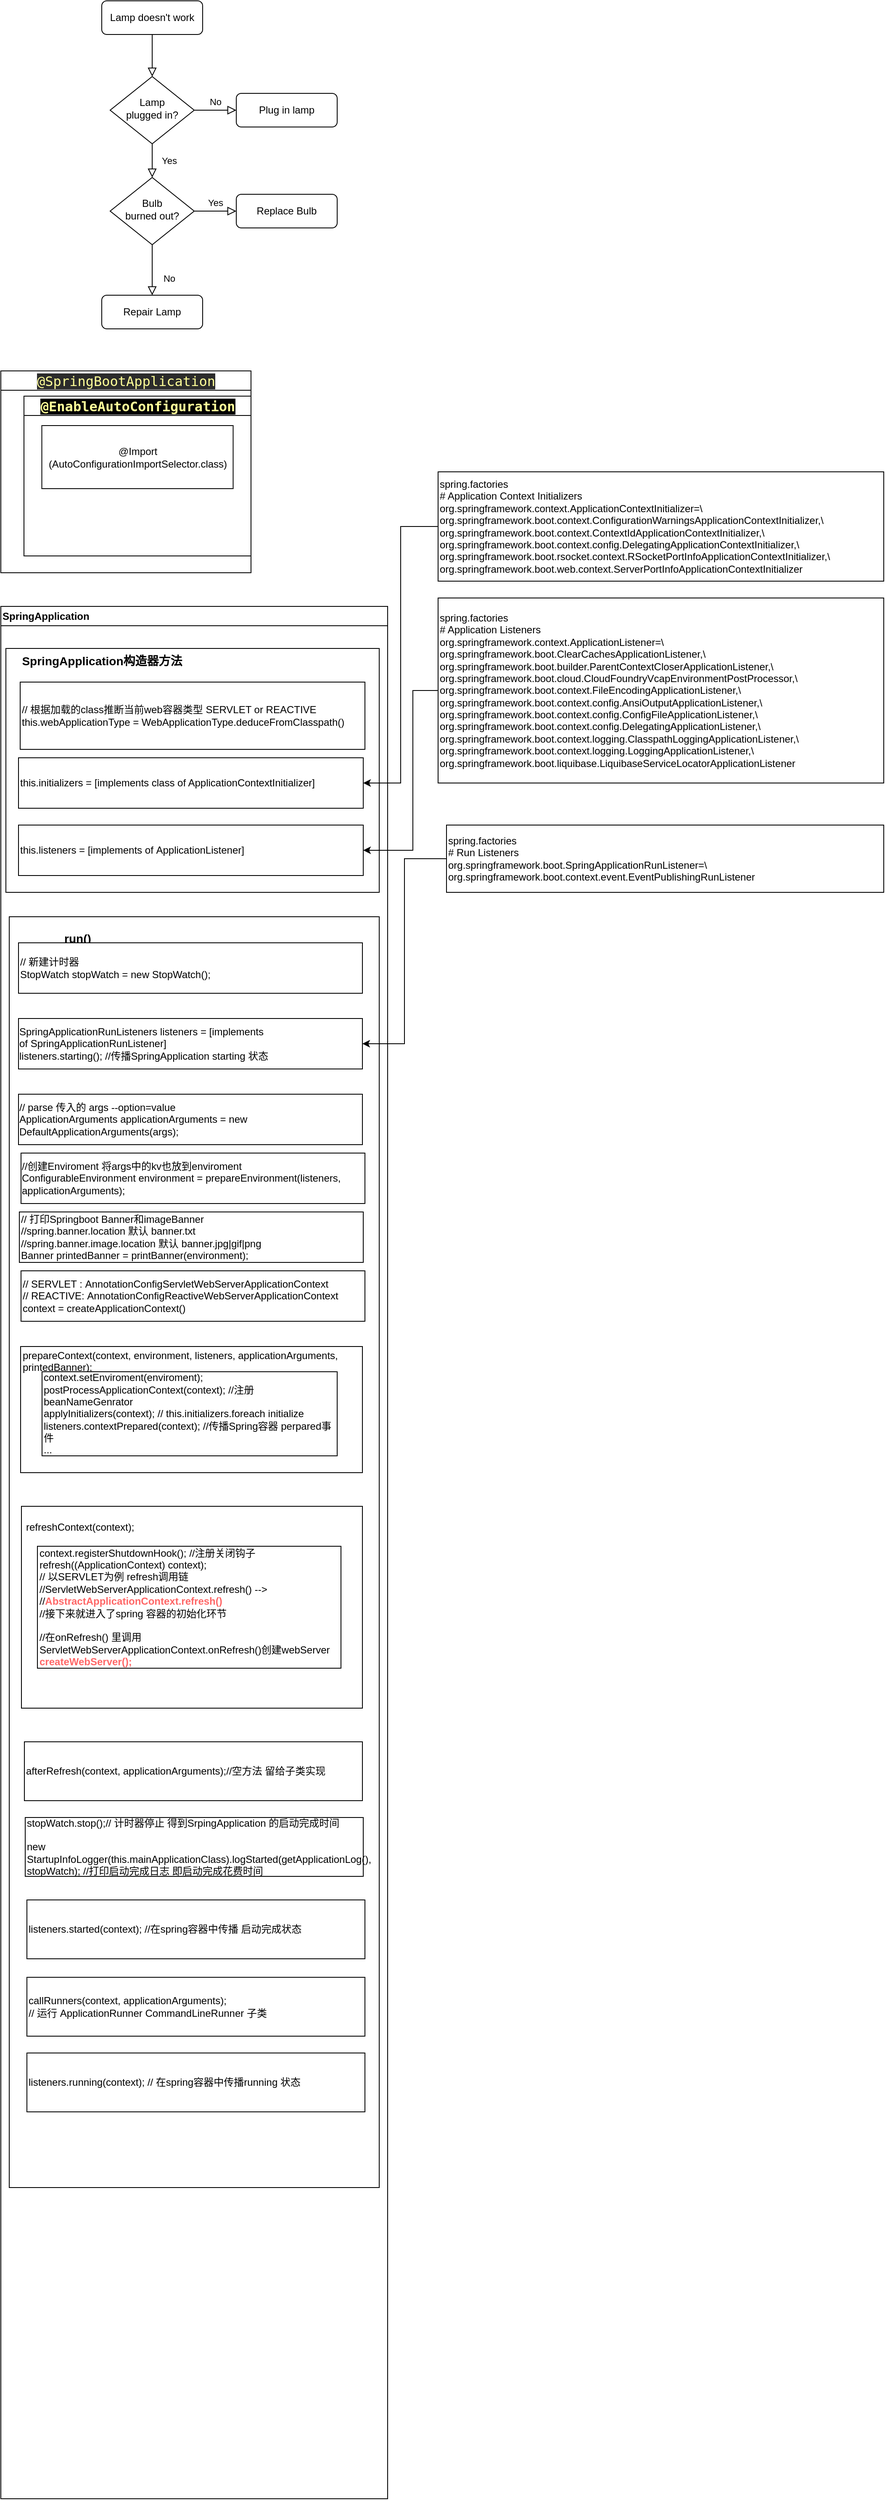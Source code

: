 <mxfile version="21.2.1" type="github">
  <diagram id="C5RBs43oDa-KdzZeNtuy" name="Page-1">
    <mxGraphModel dx="922" dy="591" grid="1" gridSize="10" guides="1" tooltips="1" connect="1" arrows="1" fold="1" page="1" pageScale="1" pageWidth="827" pageHeight="1169" math="0" shadow="0">
      <root>
        <mxCell id="WIyWlLk6GJQsqaUBKTNV-0" />
        <mxCell id="WIyWlLk6GJQsqaUBKTNV-1" parent="WIyWlLk6GJQsqaUBKTNV-0" />
        <mxCell id="WIyWlLk6GJQsqaUBKTNV-2" value="" style="rounded=0;html=1;jettySize=auto;orthogonalLoop=1;fontSize=11;endArrow=block;endFill=0;endSize=8;strokeWidth=1;shadow=0;labelBackgroundColor=none;edgeStyle=orthogonalEdgeStyle;" parent="WIyWlLk6GJQsqaUBKTNV-1" source="WIyWlLk6GJQsqaUBKTNV-3" target="WIyWlLk6GJQsqaUBKTNV-6" edge="1">
          <mxGeometry relative="1" as="geometry" />
        </mxCell>
        <mxCell id="WIyWlLk6GJQsqaUBKTNV-3" value="Lamp doesn&#39;t work" style="rounded=1;whiteSpace=wrap;html=1;fontSize=12;glass=0;strokeWidth=1;shadow=0;" parent="WIyWlLk6GJQsqaUBKTNV-1" vertex="1">
          <mxGeometry x="160" y="80" width="120" height="40" as="geometry" />
        </mxCell>
        <mxCell id="WIyWlLk6GJQsqaUBKTNV-4" value="Yes" style="rounded=0;html=1;jettySize=auto;orthogonalLoop=1;fontSize=11;endArrow=block;endFill=0;endSize=8;strokeWidth=1;shadow=0;labelBackgroundColor=none;edgeStyle=orthogonalEdgeStyle;" parent="WIyWlLk6GJQsqaUBKTNV-1" source="WIyWlLk6GJQsqaUBKTNV-6" target="WIyWlLk6GJQsqaUBKTNV-10" edge="1">
          <mxGeometry y="20" relative="1" as="geometry">
            <mxPoint as="offset" />
          </mxGeometry>
        </mxCell>
        <mxCell id="WIyWlLk6GJQsqaUBKTNV-5" value="No" style="edgeStyle=orthogonalEdgeStyle;rounded=0;html=1;jettySize=auto;orthogonalLoop=1;fontSize=11;endArrow=block;endFill=0;endSize=8;strokeWidth=1;shadow=0;labelBackgroundColor=none;" parent="WIyWlLk6GJQsqaUBKTNV-1" source="WIyWlLk6GJQsqaUBKTNV-6" target="WIyWlLk6GJQsqaUBKTNV-7" edge="1">
          <mxGeometry y="10" relative="1" as="geometry">
            <mxPoint as="offset" />
          </mxGeometry>
        </mxCell>
        <mxCell id="WIyWlLk6GJQsqaUBKTNV-6" value="Lamp&lt;br&gt;plugged in?" style="rhombus;whiteSpace=wrap;html=1;shadow=0;fontFamily=Helvetica;fontSize=12;align=center;strokeWidth=1;spacing=6;spacingTop=-4;" parent="WIyWlLk6GJQsqaUBKTNV-1" vertex="1">
          <mxGeometry x="170" y="170" width="100" height="80" as="geometry" />
        </mxCell>
        <mxCell id="WIyWlLk6GJQsqaUBKTNV-7" value="Plug in lamp" style="rounded=1;whiteSpace=wrap;html=1;fontSize=12;glass=0;strokeWidth=1;shadow=0;" parent="WIyWlLk6GJQsqaUBKTNV-1" vertex="1">
          <mxGeometry x="320" y="190" width="120" height="40" as="geometry" />
        </mxCell>
        <mxCell id="WIyWlLk6GJQsqaUBKTNV-8" value="No" style="rounded=0;html=1;jettySize=auto;orthogonalLoop=1;fontSize=11;endArrow=block;endFill=0;endSize=8;strokeWidth=1;shadow=0;labelBackgroundColor=none;edgeStyle=orthogonalEdgeStyle;" parent="WIyWlLk6GJQsqaUBKTNV-1" source="WIyWlLk6GJQsqaUBKTNV-10" target="WIyWlLk6GJQsqaUBKTNV-11" edge="1">
          <mxGeometry x="0.333" y="20" relative="1" as="geometry">
            <mxPoint as="offset" />
          </mxGeometry>
        </mxCell>
        <mxCell id="WIyWlLk6GJQsqaUBKTNV-9" value="Yes" style="edgeStyle=orthogonalEdgeStyle;rounded=0;html=1;jettySize=auto;orthogonalLoop=1;fontSize=11;endArrow=block;endFill=0;endSize=8;strokeWidth=1;shadow=0;labelBackgroundColor=none;" parent="WIyWlLk6GJQsqaUBKTNV-1" source="WIyWlLk6GJQsqaUBKTNV-10" target="WIyWlLk6GJQsqaUBKTNV-12" edge="1">
          <mxGeometry y="10" relative="1" as="geometry">
            <mxPoint as="offset" />
          </mxGeometry>
        </mxCell>
        <mxCell id="WIyWlLk6GJQsqaUBKTNV-10" value="Bulb&lt;br&gt;burned out?" style="rhombus;whiteSpace=wrap;html=1;shadow=0;fontFamily=Helvetica;fontSize=12;align=center;strokeWidth=1;spacing=6;spacingTop=-4;" parent="WIyWlLk6GJQsqaUBKTNV-1" vertex="1">
          <mxGeometry x="170" y="290" width="100" height="80" as="geometry" />
        </mxCell>
        <mxCell id="WIyWlLk6GJQsqaUBKTNV-11" value="Repair Lamp" style="rounded=1;whiteSpace=wrap;html=1;fontSize=12;glass=0;strokeWidth=1;shadow=0;" parent="WIyWlLk6GJQsqaUBKTNV-1" vertex="1">
          <mxGeometry x="160" y="430" width="120" height="40" as="geometry" />
        </mxCell>
        <mxCell id="WIyWlLk6GJQsqaUBKTNV-12" value="Replace Bulb" style="rounded=1;whiteSpace=wrap;html=1;fontSize=12;glass=0;strokeWidth=1;shadow=0;" parent="WIyWlLk6GJQsqaUBKTNV-1" vertex="1">
          <mxGeometry x="320" y="310" width="120" height="40" as="geometry" />
        </mxCell>
        <mxCell id="ttMFiYH-_PNSuwCw0Hvd-2" value="&lt;pre style=&quot;border-color: var(--border-color); font-weight: 400; text-align: left; background-color: rgb(43, 43, 43); font-family: &amp;quot;M+ 1mn&amp;quot;, monospace; font-size: 12pt;&quot;&gt;&lt;font style=&quot;border-color: var(--border-color);&quot; color=&quot;#ffff99&quot;&gt;@SpringBootApplication&lt;/font&gt;&lt;/pre&gt;" style="swimlane;whiteSpace=wrap;html=1;" parent="WIyWlLk6GJQsqaUBKTNV-1" vertex="1">
          <mxGeometry x="40" y="520" width="297.5" height="240" as="geometry" />
        </mxCell>
        <mxCell id="ttMFiYH-_PNSuwCw0Hvd-4" value="&lt;pre style=&quot;font-family: &amp;quot;M+ 1mn&amp;quot;, monospace; font-size: 12pt;&quot;&gt;&lt;span style=&quot;background-color: rgb(0, 0, 0);&quot;&gt;&lt;font color=&quot;#ffff99&quot;&gt;@EnableAutoConfiguration&lt;/font&gt;&lt;/span&gt;&lt;/pre&gt;" style="swimlane;whiteSpace=wrap;html=1;" parent="ttMFiYH-_PNSuwCw0Hvd-2" vertex="1">
          <mxGeometry x="27.5" y="30" width="270" height="190" as="geometry" />
        </mxCell>
        <mxCell id="ttMFiYH-_PNSuwCw0Hvd-6" value="@Import&lt;br&gt;(AutoConfigurationImportSelector.class)" style="whiteSpace=wrap;html=1;" parent="ttMFiYH-_PNSuwCw0Hvd-4" vertex="1">
          <mxGeometry x="21.25" y="35" width="227.5" height="75" as="geometry" />
        </mxCell>
        <mxCell id="s4y_qQUdnjhd9skRipB7-0" value="SpringApplication" style="swimlane;whiteSpace=wrap;html=1;align=left;" vertex="1" parent="WIyWlLk6GJQsqaUBKTNV-1">
          <mxGeometry x="40" y="800" width="460" height="2250" as="geometry" />
        </mxCell>
        <mxCell id="s4y_qQUdnjhd9skRipB7-11" value="" style="rounded=0;whiteSpace=wrap;html=1;" vertex="1" parent="s4y_qQUdnjhd9skRipB7-0">
          <mxGeometry x="6" y="50" width="444" height="290" as="geometry" />
        </mxCell>
        <mxCell id="s4y_qQUdnjhd9skRipB7-1" value="// 根据加载的class推断当前web容器类型 SERVLET or REACTIVE&lt;br&gt;this.webApplicationType =&amp;nbsp;WebApplicationType.deduceFromClasspath()" style="whiteSpace=wrap;html=1;align=left;" vertex="1" parent="s4y_qQUdnjhd9skRipB7-0">
          <mxGeometry x="23" y="90" width="410" height="80" as="geometry" />
        </mxCell>
        <mxCell id="s4y_qQUdnjhd9skRipB7-6" value="this.listeners = [implements of&amp;nbsp;ApplicationListener]" style="whiteSpace=wrap;html=1;align=left;" vertex="1" parent="s4y_qQUdnjhd9skRipB7-0">
          <mxGeometry x="21" y="260" width="410" height="60" as="geometry" />
        </mxCell>
        <mxCell id="s4y_qQUdnjhd9skRipB7-2" value="this.initializers = [implements class of ApplicationContextInitializer]" style="whiteSpace=wrap;html=1;align=left;" vertex="1" parent="s4y_qQUdnjhd9skRipB7-0">
          <mxGeometry x="21" y="180" width="410" height="60" as="geometry" />
        </mxCell>
        <mxCell id="s4y_qQUdnjhd9skRipB7-12" value="&lt;span style=&quot;font-size: 14px;&quot;&gt;&lt;b&gt;SpringApplication构造器方法&lt;/b&gt;&lt;/span&gt;" style="text;html=1;strokeColor=none;fillColor=none;align=center;verticalAlign=middle;whiteSpace=wrap;rounded=0;" vertex="1" parent="s4y_qQUdnjhd9skRipB7-0">
          <mxGeometry x="21" y="50" width="199" height="30" as="geometry" />
        </mxCell>
        <mxCell id="s4y_qQUdnjhd9skRipB7-13" value="" style="rounded=0;whiteSpace=wrap;html=1;" vertex="1" parent="s4y_qQUdnjhd9skRipB7-0">
          <mxGeometry x="10" y="369" width="440" height="1511" as="geometry" />
        </mxCell>
        <mxCell id="s4y_qQUdnjhd9skRipB7-14" value="run()" style="text;html=1;strokeColor=none;fillColor=none;align=center;verticalAlign=middle;whiteSpace=wrap;rounded=0;fontStyle=1;fontSize=14;" vertex="1" parent="s4y_qQUdnjhd9skRipB7-0">
          <mxGeometry x="22" y="380" width="139" height="30" as="geometry" />
        </mxCell>
        <mxCell id="s4y_qQUdnjhd9skRipB7-15" value="// 新建计时器&lt;br&gt;StopWatch stopWatch = new StopWatch();" style="rounded=0;whiteSpace=wrap;html=1;align=left;" vertex="1" parent="s4y_qQUdnjhd9skRipB7-0">
          <mxGeometry x="21" y="400" width="409" height="60" as="geometry" />
        </mxCell>
        <mxCell id="s4y_qQUdnjhd9skRipB7-16" value="&lt;div style=&quot;text-align: left;&quot;&gt;&lt;span style=&quot;background-color: initial;&quot;&gt;SpringApplicationRunListeners listeners = [implements of&amp;nbsp;SpringApplicationRunListener]&lt;/span&gt;&lt;/div&gt;&lt;div style=&quot;text-align: left;&quot;&gt;&lt;span style=&quot;background-color: initial;&quot;&gt;listeners.starting(); //传播SpringApplication starting 状态&amp;nbsp;&lt;/span&gt;&lt;/div&gt;" style="rounded=0;whiteSpace=wrap;html=1;" vertex="1" parent="s4y_qQUdnjhd9skRipB7-0">
          <mxGeometry x="21" y="490" width="409" height="60" as="geometry" />
        </mxCell>
        <mxCell id="s4y_qQUdnjhd9skRipB7-22" value="&lt;div style=&quot;text-align: left;&quot;&gt;// parse 传入的 args --option=value&lt;/div&gt;&lt;div style=&quot;text-align: left;&quot;&gt;ApplicationArguments applicationArguments = new DefaultApplicationArguments(args);&amp;nbsp;&lt;br&gt;&lt;/div&gt;" style="rounded=0;whiteSpace=wrap;html=1;" vertex="1" parent="s4y_qQUdnjhd9skRipB7-0">
          <mxGeometry x="21" y="580" width="409" height="60" as="geometry" />
        </mxCell>
        <mxCell id="s4y_qQUdnjhd9skRipB7-23" value="&lt;div style=&quot;text-align: left;&quot;&gt;//创建Enviroment 将args中的kv也放到enviroment&lt;/div&gt;&lt;div style=&quot;text-align: left;&quot;&gt;ConfigurableEnvironment environment = prepareEnvironment(listeners, applicationArguments);&lt;br&gt;&lt;/div&gt;" style="rounded=0;whiteSpace=wrap;html=1;" vertex="1" parent="s4y_qQUdnjhd9skRipB7-0">
          <mxGeometry x="24" y="650" width="409" height="60" as="geometry" />
        </mxCell>
        <mxCell id="s4y_qQUdnjhd9skRipB7-24" value="&lt;div style=&quot;&quot;&gt;// 打印Springboot Banner和imageBanner&lt;/div&gt;&lt;div style=&quot;&quot;&gt;//spring.banner.location 默认 banner.txt&lt;/div&gt;&lt;div style=&quot;&quot;&gt;//spring.banner.image.location 默认 banner.jpg|gif|png&lt;/div&gt;&lt;div style=&quot;&quot;&gt;Banner printedBanner = printBanner(environment);&lt;br&gt;&lt;/div&gt;" style="rounded=0;whiteSpace=wrap;html=1;align=left;" vertex="1" parent="s4y_qQUdnjhd9skRipB7-0">
          <mxGeometry x="22" y="720" width="409" height="60" as="geometry" />
        </mxCell>
        <mxCell id="s4y_qQUdnjhd9skRipB7-25" value="&lt;div style=&quot;&quot;&gt;// SERVLET :&amp;nbsp;AnnotationConfigServletWebServerApplicationContext&lt;/div&gt;&lt;div style=&quot;&quot;&gt;// REACTIVE:&amp;nbsp;AnnotationConfigReactiveWebServerApplicationContext&lt;/div&gt;&lt;div style=&quot;&quot;&gt;context = createApplicationContext()&lt;br&gt;&lt;/div&gt;" style="rounded=0;whiteSpace=wrap;html=1;align=left;" vertex="1" parent="s4y_qQUdnjhd9skRipB7-0">
          <mxGeometry x="24" y="790" width="409" height="60" as="geometry" />
        </mxCell>
        <mxCell id="s4y_qQUdnjhd9skRipB7-26" value="&lt;div style=&quot;&quot;&gt;&lt;br&gt;&lt;/div&gt;" style="rounded=0;whiteSpace=wrap;html=1;align=left;" vertex="1" parent="s4y_qQUdnjhd9skRipB7-0">
          <mxGeometry x="23.5" y="880" width="406.5" height="150" as="geometry" />
        </mxCell>
        <mxCell id="s4y_qQUdnjhd9skRipB7-27" value="&lt;div style=&quot;border-color: var(--border-color);&quot;&gt;prepareContext(context, environment, listeners, applicationArguments, printedBanner);&lt;br style=&quot;border-color: var(--border-color);&quot;&gt;&lt;/div&gt;&lt;div style=&quot;border-color: var(--border-color);&quot;&gt;&lt;br style=&quot;border-color: var(--border-color);&quot;&gt;&lt;/div&gt;" style="text;html=1;strokeColor=none;fillColor=none;align=left;verticalAlign=middle;whiteSpace=wrap;rounded=0;" vertex="1" parent="s4y_qQUdnjhd9skRipB7-0">
          <mxGeometry x="24" y="880" width="400" height="50" as="geometry" />
        </mxCell>
        <mxCell id="s4y_qQUdnjhd9skRipB7-28" value="context.setEnviroment(enviroment);&lt;br&gt;postProcessApplicationContext(context); //注册beanNameGenrator&lt;br&gt;&lt;span style=&quot;background-color: initial;&quot;&gt;		&lt;/span&gt;&lt;span style=&quot;background-color: initial;&quot;&gt;applyInitializers(context); // this.initializers.foreach initialize&lt;br&gt;&lt;/span&gt;listeners.contextPrepared(context); //传播Spring容器 perpared事件&lt;br&gt;...&lt;br&gt;" style="rounded=0;whiteSpace=wrap;html=1;align=left;" vertex="1" parent="s4y_qQUdnjhd9skRipB7-0">
          <mxGeometry x="49" y="910" width="351" height="100" as="geometry" />
        </mxCell>
        <mxCell id="s4y_qQUdnjhd9skRipB7-29" value="&lt;div style=&quot;&quot;&gt;&lt;br&gt;&lt;/div&gt;" style="rounded=0;whiteSpace=wrap;html=1;align=left;" vertex="1" parent="s4y_qQUdnjhd9skRipB7-0">
          <mxGeometry x="24.5" y="1070" width="405.5" height="240" as="geometry" />
        </mxCell>
        <mxCell id="s4y_qQUdnjhd9skRipB7-30" value="refreshContext(context);" style="text;html=1;strokeColor=none;fillColor=none;align=left;verticalAlign=middle;whiteSpace=wrap;rounded=0;" vertex="1" parent="s4y_qQUdnjhd9skRipB7-0">
          <mxGeometry x="28" y="1080" width="282" height="30" as="geometry" />
        </mxCell>
        <mxCell id="s4y_qQUdnjhd9skRipB7-31" value="context.registerShutdownHook(); //注册关闭钩子&lt;br&gt;refresh((ApplicationContext) context);&lt;br&gt;// 以SERVLET为例 refresh调用链&lt;br&gt;//ServletWebServerApplicationContext.refresh() --&amp;gt;&lt;br&gt;//&lt;b&gt;&lt;font color=&quot;#ff6666&quot;&gt;AbstractApplicationContext.refresh()&lt;/font&gt;&lt;/b&gt;&lt;br&gt;//接下来就进入了spring 容器的初始化环节&lt;br&gt;&lt;br&gt;//在onRefresh() 里调用ServletWebServerApplicationContext.onRefresh()创建webServer&lt;br&gt;&lt;b&gt;&lt;font color=&quot;#ff6666&quot;&gt;createWebServer();&lt;/font&gt;&lt;/b&gt;" style="rounded=0;whiteSpace=wrap;html=1;align=left;" vertex="1" parent="s4y_qQUdnjhd9skRipB7-0">
          <mxGeometry x="43.5" y="1117.5" width="361" height="145" as="geometry" />
        </mxCell>
        <mxCell id="s4y_qQUdnjhd9skRipB7-32" value="&lt;div style=&quot;&quot;&gt;afterRefresh(context, applicationArguments);//空方法 留给子类实现&lt;br&gt;&lt;/div&gt;" style="rounded=0;whiteSpace=wrap;html=1;align=left;" vertex="1" parent="s4y_qQUdnjhd9skRipB7-0">
          <mxGeometry x="28" y="1350" width="402" height="70" as="geometry" />
        </mxCell>
        <mxCell id="s4y_qQUdnjhd9skRipB7-33" value="&lt;div style=&quot;&quot;&gt;stopWatch.stop();// 计时器停止 得到SrpingApplication 的启动完成时间&lt;br&gt;&lt;/div&gt;&lt;div style=&quot;&quot;&gt;&lt;br&gt;&lt;/div&gt;&lt;div style=&quot;&quot;&gt;new StartupInfoLogger(this.mainApplicationClass).logStarted(getApplicationLog(), stopWatch); //打印启动完成日志 即启动完成花费时间&lt;/div&gt;" style="rounded=0;whiteSpace=wrap;html=1;align=left;" vertex="1" parent="s4y_qQUdnjhd9skRipB7-0">
          <mxGeometry x="29" y="1440" width="402" height="70" as="geometry" />
        </mxCell>
        <mxCell id="s4y_qQUdnjhd9skRipB7-56" value="&lt;div style=&quot;&quot;&gt;listeners.started(context); //在spring容器中传播 启动完成状态&lt;br&gt;&lt;/div&gt;" style="rounded=0;whiteSpace=wrap;html=1;align=left;" vertex="1" parent="s4y_qQUdnjhd9skRipB7-0">
          <mxGeometry x="31" y="1538" width="402" height="70" as="geometry" />
        </mxCell>
        <mxCell id="s4y_qQUdnjhd9skRipB7-57" value="&lt;div style=&quot;&quot;&gt;callRunners(context, applicationArguments);&lt;br&gt;&lt;/div&gt;&lt;div style=&quot;&quot;&gt;// 运行&amp;nbsp;ApplicationRunner&amp;nbsp;CommandLineRunner 子类&lt;/div&gt;" style="rounded=0;whiteSpace=wrap;html=1;align=left;" vertex="1" parent="s4y_qQUdnjhd9skRipB7-0">
          <mxGeometry x="31" y="1630" width="402" height="70" as="geometry" />
        </mxCell>
        <mxCell id="s4y_qQUdnjhd9skRipB7-58" value="&lt;div style=&quot;&quot;&gt;listeners.running(context); // 在spring容器中传播running 状态&lt;br&gt;&lt;/div&gt;" style="rounded=0;whiteSpace=wrap;html=1;align=left;" vertex="1" parent="s4y_qQUdnjhd9skRipB7-0">
          <mxGeometry x="31" y="1720" width="402" height="70" as="geometry" />
        </mxCell>
        <mxCell id="s4y_qQUdnjhd9skRipB7-5" style="edgeStyle=orthogonalEdgeStyle;rounded=0;orthogonalLoop=1;jettySize=auto;html=1;exitX=0;exitY=0.5;exitDx=0;exitDy=0;entryX=1;entryY=0.5;entryDx=0;entryDy=0;" edge="1" parent="WIyWlLk6GJQsqaUBKTNV-1" source="s4y_qQUdnjhd9skRipB7-4" target="s4y_qQUdnjhd9skRipB7-2">
          <mxGeometry relative="1" as="geometry" />
        </mxCell>
        <mxCell id="s4y_qQUdnjhd9skRipB7-4" value="&lt;div style=&quot;border-color: var(--border-color);&quot;&gt;spring.factories&lt;/div&gt;&lt;div style=&quot;border-color: var(--border-color);&quot;&gt;# Application Context Initializers&lt;/div&gt;&lt;div style=&quot;border-color: var(--border-color);&quot;&gt;org.springframework.context.ApplicationContextInitializer=\&lt;/div&gt;&lt;div style=&quot;border-color: var(--border-color);&quot;&gt;org.springframework.boot.context.ConfigurationWarningsApplicationContextInitializer,\&lt;/div&gt;&lt;div style=&quot;border-color: var(--border-color);&quot;&gt;org.springframework.boot.context.ContextIdApplicationContextInitializer,\&lt;/div&gt;&lt;div style=&quot;border-color: var(--border-color);&quot;&gt;org.springframework.boot.context.config.DelegatingApplicationContextInitializer,\&lt;/div&gt;&lt;div style=&quot;border-color: var(--border-color);&quot;&gt;org.springframework.boot.rsocket.context.RSocketPortInfoApplicationContextInitializer,\&lt;/div&gt;&lt;div style=&quot;border-color: var(--border-color);&quot;&gt;org.springframework.boot.web.context.ServerPortInfoApplicationContextInitializer&lt;/div&gt;" style="rounded=0;whiteSpace=wrap;html=1;align=left;" vertex="1" parent="WIyWlLk6GJQsqaUBKTNV-1">
          <mxGeometry x="560" y="640" width="530" height="130" as="geometry" />
        </mxCell>
        <mxCell id="s4y_qQUdnjhd9skRipB7-10" style="edgeStyle=orthogonalEdgeStyle;rounded=0;orthogonalLoop=1;jettySize=auto;html=1;exitX=0;exitY=0.5;exitDx=0;exitDy=0;entryX=1;entryY=0.5;entryDx=0;entryDy=0;" edge="1" parent="WIyWlLk6GJQsqaUBKTNV-1" source="s4y_qQUdnjhd9skRipB7-7" target="s4y_qQUdnjhd9skRipB7-6">
          <mxGeometry relative="1" as="geometry">
            <Array as="points">
              <mxPoint x="530" y="900" />
              <mxPoint x="530" y="1090" />
            </Array>
          </mxGeometry>
        </mxCell>
        <mxCell id="s4y_qQUdnjhd9skRipB7-7" value="&lt;div style=&quot;border-color: var(--border-color);&quot;&gt;spring.factories&lt;/div&gt;&lt;div style=&quot;border-color: var(--border-color);&quot;&gt;&lt;div style=&quot;border-color: var(--border-color);&quot;&gt;# Application Listeners&lt;/div&gt;&lt;div style=&quot;border-color: var(--border-color);&quot;&gt;org.springframework.context.ApplicationListener=\&lt;/div&gt;&lt;div style=&quot;border-color: var(--border-color);&quot;&gt;org.springframework.boot.ClearCachesApplicationListener,\&lt;/div&gt;&lt;div style=&quot;border-color: var(--border-color);&quot;&gt;org.springframework.boot.builder.ParentContextCloserApplicationListener,\&lt;/div&gt;&lt;div style=&quot;border-color: var(--border-color);&quot;&gt;org.springframework.boot.cloud.CloudFoundryVcapEnvironmentPostProcessor,\&lt;/div&gt;&lt;div style=&quot;border-color: var(--border-color);&quot;&gt;org.springframework.boot.context.FileEncodingApplicationListener,\&lt;/div&gt;&lt;div style=&quot;border-color: var(--border-color);&quot;&gt;org.springframework.boot.context.config.AnsiOutputApplicationListener,\&lt;/div&gt;&lt;div style=&quot;border-color: var(--border-color);&quot;&gt;org.springframework.boot.context.config.ConfigFileApplicationListener,\&lt;/div&gt;&lt;div style=&quot;border-color: var(--border-color);&quot;&gt;org.springframework.boot.context.config.DelegatingApplicationListener,\&lt;/div&gt;&lt;div style=&quot;border-color: var(--border-color);&quot;&gt;org.springframework.boot.context.logging.ClasspathLoggingApplicationListener,\&lt;/div&gt;&lt;div style=&quot;border-color: var(--border-color);&quot;&gt;org.springframework.boot.context.logging.LoggingApplicationListener,\&lt;/div&gt;&lt;div style=&quot;border-color: var(--border-color);&quot;&gt;org.springframework.boot.liquibase.LiquibaseServiceLocatorApplicationListener&lt;/div&gt;&lt;/div&gt;" style="rounded=0;whiteSpace=wrap;html=1;align=left;" vertex="1" parent="WIyWlLk6GJQsqaUBKTNV-1">
          <mxGeometry x="560" y="790" width="530" height="220" as="geometry" />
        </mxCell>
        <mxCell id="s4y_qQUdnjhd9skRipB7-18" style="edgeStyle=orthogonalEdgeStyle;rounded=0;orthogonalLoop=1;jettySize=auto;html=1;exitX=0;exitY=0.5;exitDx=0;exitDy=0;entryX=1;entryY=0.5;entryDx=0;entryDy=0;" edge="1" parent="WIyWlLk6GJQsqaUBKTNV-1" source="s4y_qQUdnjhd9skRipB7-17" target="s4y_qQUdnjhd9skRipB7-16">
          <mxGeometry relative="1" as="geometry" />
        </mxCell>
        <mxCell id="s4y_qQUdnjhd9skRipB7-17" value="&lt;div style=&quot;border-color: var(--border-color);&quot;&gt;spring.factories&lt;/div&gt;&lt;div style=&quot;border-color: var(--border-color);&quot;&gt;&lt;div style=&quot;border-color: var(--border-color);&quot;&gt;# Run Listeners&lt;/div&gt;&lt;div style=&quot;border-color: var(--border-color);&quot;&gt;org.springframework.boot.SpringApplicationRunListener=\&lt;/div&gt;&lt;div style=&quot;border-color: var(--border-color);&quot;&gt;org.springframework.boot.context.event.EventPublishingRunListener&lt;/div&gt;&lt;/div&gt;" style="rounded=0;whiteSpace=wrap;html=1;align=left;" vertex="1" parent="WIyWlLk6GJQsqaUBKTNV-1">
          <mxGeometry x="570" y="1060" width="520" height="80" as="geometry" />
        </mxCell>
      </root>
    </mxGraphModel>
  </diagram>
</mxfile>
